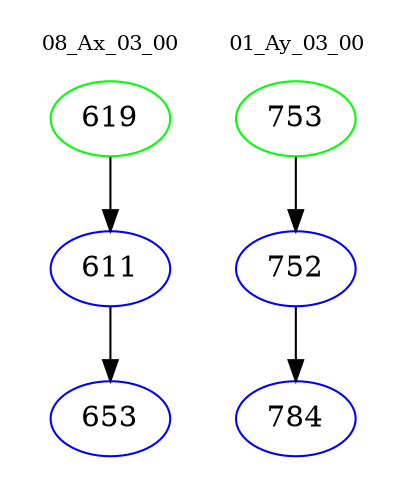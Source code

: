 digraph{
subgraph cluster_0 {
color = white
label = "08_Ax_03_00";
fontsize=10;
T0_619 [label="619", color="green"]
T0_619 -> T0_611 [color="black"]
T0_611 [label="611", color="blue"]
T0_611 -> T0_653 [color="black"]
T0_653 [label="653", color="blue"]
}
subgraph cluster_1 {
color = white
label = "01_Ay_03_00";
fontsize=10;
T1_753 [label="753", color="green"]
T1_753 -> T1_752 [color="black"]
T1_752 [label="752", color="blue"]
T1_752 -> T1_784 [color="black"]
T1_784 [label="784", color="blue"]
}
}
